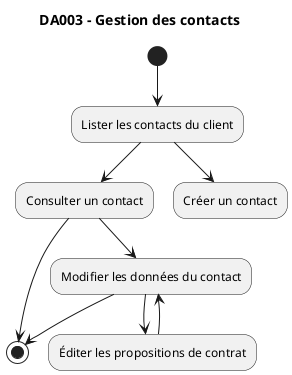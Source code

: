 @startuml
title DA003 - Gestion des contacts

(*) --> "Lister les contacts du client" as listClient

listClient --> "Consulter un contact" as consulter
listClient --> "Créer un contact" as creer_contact

consulter --> (*)
consulter --> "Modifier les données du contact" as modifier

modifier --> (*)
modifier --> "Éditer les propositions de contrat" as propositions
propositions --> modifier

@enduml
